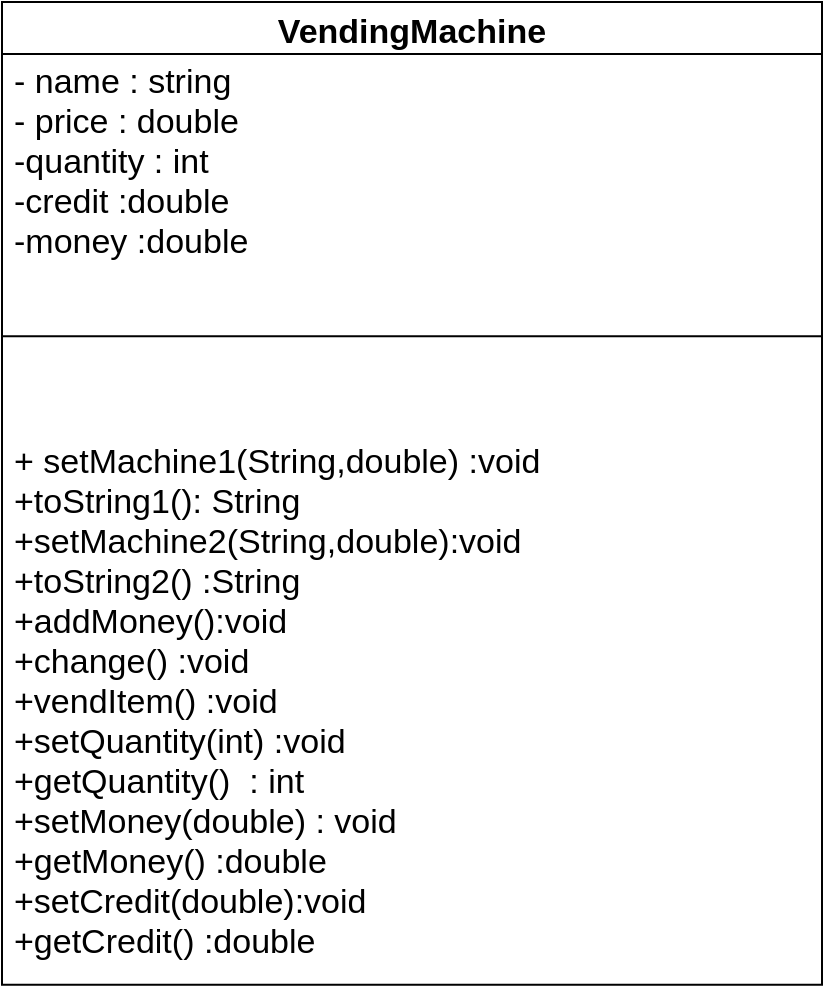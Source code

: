 <mxfile version="13.3.0" type="device"><diagram id="K1zHAXy497_SMH-JP5M7" name="Page-1"><mxGraphModel dx="992" dy="545" grid="0" gridSize="10" guides="1" tooltips="1" connect="1" arrows="1" fold="1" page="0" pageScale="1" pageWidth="1100" pageHeight="850" background="#FFFFFF" math="0" shadow="0"><root><mxCell id="0"/><mxCell id="1" parent="0"/><mxCell id="4DeNrNI-lp0vH9KAC3BX-1" value="VendingMachine" style="swimlane;fontStyle=1;align=center;verticalAlign=middle;childLayout=stackLayout;horizontal=1;startSize=26;horizontalStack=0;resizeParent=1;resizeParentMax=0;resizeLast=0;collapsible=1;marginBottom=0;fontSize=17;" vertex="1" parent="1"><mxGeometry x="166" y="38" width="410" height="491.388" as="geometry"/></mxCell><mxCell id="4DeNrNI-lp0vH9KAC3BX-2" value="- name : string&#10;- price : double&#10;-quantity : int&#10;-credit :double&#10;-money :double" style="text;align=left;verticalAlign=middle;spacingLeft=4;spacingRight=4;overflow=hidden;rotatable=0;points=[[0,0.5],[1,0.5]];portConstraint=eastwest;fontSize=17;labelBorderColor=none;labelBackgroundColor=none;" vertex="1" parent="4DeNrNI-lp0vH9KAC3BX-1"><mxGeometry y="26" width="410" height="104" as="geometry"/></mxCell><mxCell id="4DeNrNI-lp0vH9KAC3BX-3" value="" style="line;strokeWidth=1;fillColor=none;align=left;verticalAlign=middle;spacingTop=-1;spacingLeft=3;spacingRight=3;rotatable=0;labelPosition=right;points=[];portConstraint=eastwest;" vertex="1" parent="4DeNrNI-lp0vH9KAC3BX-1"><mxGeometry y="130" width="410" height="74.128" as="geometry"/></mxCell><mxCell id="4DeNrNI-lp0vH9KAC3BX-4" value="+ setMachine1(String,double) :void&#10;+toString1(): String&#10;+setMachine2(String,double):void&#10;+toString2() :String&#10;+addMoney():void&#10;+change() :void&#10;+vendItem() :void&#10;+setQuantity(int) :void&#10;+getQuantity()  : int&#10;+setMoney(double) : void&#10;+getMoney() :double&#10;+setCredit(double):void&#10;+getCredit() :double" style="text;strokeColor=none;fillColor=none;align=left;verticalAlign=middle;spacingLeft=4;spacingRight=4;overflow=hidden;rotatable=0;points=[[0,0.5],[1,0.5]];portConstraint=eastwest;fontSize=17;" vertex="1" parent="4DeNrNI-lp0vH9KAC3BX-1"><mxGeometry y="204.128" width="410" height="287.26" as="geometry"/></mxCell></root></mxGraphModel></diagram></mxfile>